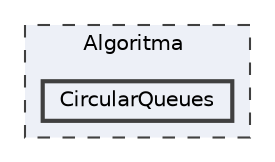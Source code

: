 digraph "/Users/rafierasydan/Documents/academics/KULIAH/SEM 2/Algoritma /CircularQueues"
{
 // LATEX_PDF_SIZE
  bgcolor="transparent";
  edge [fontname=Helvetica,fontsize=10,labelfontname=Helvetica,labelfontsize=10];
  node [fontname=Helvetica,fontsize=10,shape=box,height=0.2,width=0.4];
  compound=true
  subgraph clusterdir_4342bbdc28351e8b487a606a70cce391 {
    graph [ bgcolor="#edf0f7", pencolor="grey25", label="Algoritma ", fontname=Helvetica,fontsize=10 style="filled,dashed", URL="dir_4342bbdc28351e8b487a606a70cce391.html",tooltip=""]
  dir_db24c34fad782252237622178e6d1d5d [label="CircularQueues", fillcolor="#edf0f7", color="grey25", style="filled,bold", URL="dir_db24c34fad782252237622178e6d1d5d.html",tooltip=""];
  }
}
